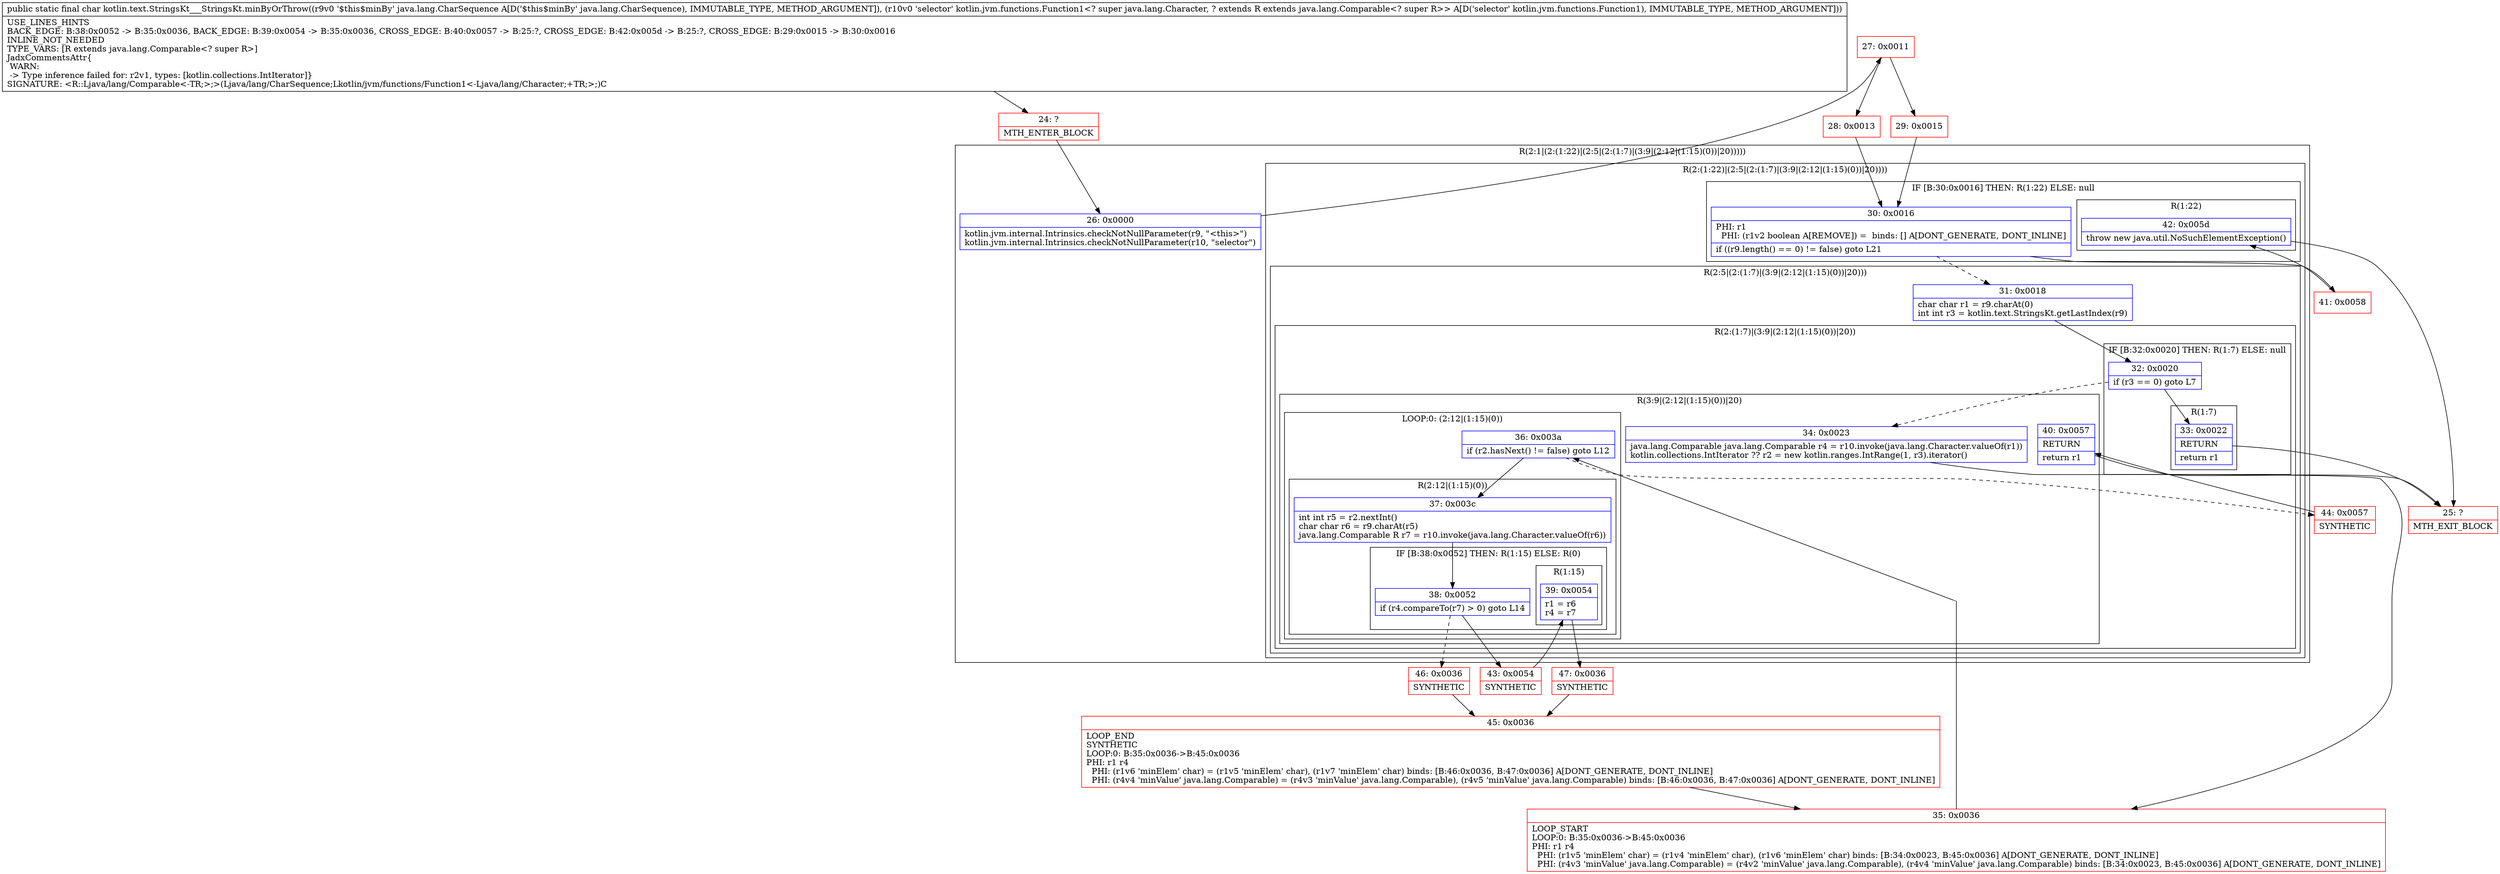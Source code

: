 digraph "CFG forkotlin.text.StringsKt___StringsKt.minByOrThrow(Ljava\/lang\/CharSequence;Lkotlin\/jvm\/functions\/Function1;)C" {
subgraph cluster_Region_1835814425 {
label = "R(2:1|(2:(1:22)|(2:5|(2:(1:7)|(3:9|(2:12|(1:15)(0))|20)))))";
node [shape=record,color=blue];
Node_26 [shape=record,label="{26\:\ 0x0000|kotlin.jvm.internal.Intrinsics.checkNotNullParameter(r9, \"\<this\>\")\lkotlin.jvm.internal.Intrinsics.checkNotNullParameter(r10, \"selector\")\l}"];
subgraph cluster_Region_761874413 {
label = "R(2:(1:22)|(2:5|(2:(1:7)|(3:9|(2:12|(1:15)(0))|20))))";
node [shape=record,color=blue];
subgraph cluster_IfRegion_1832650926 {
label = "IF [B:30:0x0016] THEN: R(1:22) ELSE: null";
node [shape=record,color=blue];
Node_30 [shape=record,label="{30\:\ 0x0016|PHI: r1 \l  PHI: (r1v2 boolean A[REMOVE]) =  binds: [] A[DONT_GENERATE, DONT_INLINE]\l|if ((r9.length() == 0) != false) goto L21\l}"];
subgraph cluster_Region_655875245 {
label = "R(1:22)";
node [shape=record,color=blue];
Node_42 [shape=record,label="{42\:\ 0x005d|throw new java.util.NoSuchElementException()\l}"];
}
}
subgraph cluster_Region_320957709 {
label = "R(2:5|(2:(1:7)|(3:9|(2:12|(1:15)(0))|20)))";
node [shape=record,color=blue];
Node_31 [shape=record,label="{31\:\ 0x0018|char char r1 = r9.charAt(0)\lint int r3 = kotlin.text.StringsKt.getLastIndex(r9)\l}"];
subgraph cluster_Region_671367888 {
label = "R(2:(1:7)|(3:9|(2:12|(1:15)(0))|20))";
node [shape=record,color=blue];
subgraph cluster_IfRegion_2068765398 {
label = "IF [B:32:0x0020] THEN: R(1:7) ELSE: null";
node [shape=record,color=blue];
Node_32 [shape=record,label="{32\:\ 0x0020|if (r3 == 0) goto L7\l}"];
subgraph cluster_Region_745923614 {
label = "R(1:7)";
node [shape=record,color=blue];
Node_33 [shape=record,label="{33\:\ 0x0022|RETURN\l|return r1\l}"];
}
}
subgraph cluster_Region_1663015613 {
label = "R(3:9|(2:12|(1:15)(0))|20)";
node [shape=record,color=blue];
Node_34 [shape=record,label="{34\:\ 0x0023|java.lang.Comparable java.lang.Comparable r4 = r10.invoke(java.lang.Character.valueOf(r1))\lkotlin.collections.IntIterator ?? r2 = new kotlin.ranges.IntRange(1, r3).iterator()\l}"];
subgraph cluster_LoopRegion_1343758665 {
label = "LOOP:0: (2:12|(1:15)(0))";
node [shape=record,color=blue];
Node_36 [shape=record,label="{36\:\ 0x003a|if (r2.hasNext() != false) goto L12\l}"];
subgraph cluster_Region_1330480005 {
label = "R(2:12|(1:15)(0))";
node [shape=record,color=blue];
Node_37 [shape=record,label="{37\:\ 0x003c|int int r5 = r2.nextInt()\lchar char r6 = r9.charAt(r5)\ljava.lang.Comparable R r7 = r10.invoke(java.lang.Character.valueOf(r6))\l}"];
subgraph cluster_IfRegion_1406036538 {
label = "IF [B:38:0x0052] THEN: R(1:15) ELSE: R(0)";
node [shape=record,color=blue];
Node_38 [shape=record,label="{38\:\ 0x0052|if (r4.compareTo(r7) \> 0) goto L14\l}"];
subgraph cluster_Region_211060626 {
label = "R(1:15)";
node [shape=record,color=blue];
Node_39 [shape=record,label="{39\:\ 0x0054|r1 = r6\lr4 = r7\l}"];
}
subgraph cluster_Region_1337277970 {
label = "R(0)";
node [shape=record,color=blue];
}
}
}
}
Node_40 [shape=record,label="{40\:\ 0x0057|RETURN\l|return r1\l}"];
}
}
}
}
}
Node_24 [shape=record,color=red,label="{24\:\ ?|MTH_ENTER_BLOCK\l}"];
Node_27 [shape=record,color=red,label="{27\:\ 0x0011}"];
Node_28 [shape=record,color=red,label="{28\:\ 0x0013}"];
Node_25 [shape=record,color=red,label="{25\:\ ?|MTH_EXIT_BLOCK\l}"];
Node_35 [shape=record,color=red,label="{35\:\ 0x0036|LOOP_START\lLOOP:0: B:35:0x0036\-\>B:45:0x0036\lPHI: r1 r4 \l  PHI: (r1v5 'minElem' char) = (r1v4 'minElem' char), (r1v6 'minElem' char) binds: [B:34:0x0023, B:45:0x0036] A[DONT_GENERATE, DONT_INLINE]\l  PHI: (r4v3 'minValue' java.lang.Comparable) = (r4v2 'minValue' java.lang.Comparable), (r4v4 'minValue' java.lang.Comparable) binds: [B:34:0x0023, B:45:0x0036] A[DONT_GENERATE, DONT_INLINE]\l}"];
Node_43 [shape=record,color=red,label="{43\:\ 0x0054|SYNTHETIC\l}"];
Node_47 [shape=record,color=red,label="{47\:\ 0x0036|SYNTHETIC\l}"];
Node_45 [shape=record,color=red,label="{45\:\ 0x0036|LOOP_END\lSYNTHETIC\lLOOP:0: B:35:0x0036\-\>B:45:0x0036\lPHI: r1 r4 \l  PHI: (r1v6 'minElem' char) = (r1v5 'minElem' char), (r1v7 'minElem' char) binds: [B:46:0x0036, B:47:0x0036] A[DONT_GENERATE, DONT_INLINE]\l  PHI: (r4v4 'minValue' java.lang.Comparable) = (r4v3 'minValue' java.lang.Comparable), (r4v5 'minValue' java.lang.Comparable) binds: [B:46:0x0036, B:47:0x0036] A[DONT_GENERATE, DONT_INLINE]\l}"];
Node_46 [shape=record,color=red,label="{46\:\ 0x0036|SYNTHETIC\l}"];
Node_44 [shape=record,color=red,label="{44\:\ 0x0057|SYNTHETIC\l}"];
Node_41 [shape=record,color=red,label="{41\:\ 0x0058}"];
Node_29 [shape=record,color=red,label="{29\:\ 0x0015}"];
MethodNode[shape=record,label="{public static final char kotlin.text.StringsKt___StringsKt.minByOrThrow((r9v0 '$this$minBy' java.lang.CharSequence A[D('$this$minBy' java.lang.CharSequence), IMMUTABLE_TYPE, METHOD_ARGUMENT]), (r10v0 'selector' kotlin.jvm.functions.Function1\<? super java.lang.Character, ? extends R extends java.lang.Comparable\<? super R\>\> A[D('selector' kotlin.jvm.functions.Function1), IMMUTABLE_TYPE, METHOD_ARGUMENT]))  | USE_LINES_HINTS\lBACK_EDGE: B:38:0x0052 \-\> B:35:0x0036, BACK_EDGE: B:39:0x0054 \-\> B:35:0x0036, CROSS_EDGE: B:40:0x0057 \-\> B:25:?, CROSS_EDGE: B:42:0x005d \-\> B:25:?, CROSS_EDGE: B:29:0x0015 \-\> B:30:0x0016\lINLINE_NOT_NEEDED\lTYPE_VARS: [R extends java.lang.Comparable\<? super R\>]\lJadxCommentsAttr\{\l WARN: \l \-\> Type inference failed for: r2v1, types: [kotlin.collections.IntIterator]\}\lSIGNATURE: \<R::Ljava\/lang\/Comparable\<\-TR;\>;\>(Ljava\/lang\/CharSequence;Lkotlin\/jvm\/functions\/Function1\<\-Ljava\/lang\/Character;+TR;\>;)C\l}"];
MethodNode -> Node_24;Node_26 -> Node_27;
Node_30 -> Node_31[style=dashed];
Node_30 -> Node_41;
Node_42 -> Node_25;
Node_31 -> Node_32;
Node_32 -> Node_33;
Node_32 -> Node_34[style=dashed];
Node_33 -> Node_25;
Node_34 -> Node_35;
Node_36 -> Node_37;
Node_36 -> Node_44[style=dashed];
Node_37 -> Node_38;
Node_38 -> Node_43;
Node_38 -> Node_46[style=dashed];
Node_39 -> Node_47;
Node_40 -> Node_25;
Node_24 -> Node_26;
Node_27 -> Node_28;
Node_27 -> Node_29;
Node_28 -> Node_30;
Node_35 -> Node_36;
Node_43 -> Node_39;
Node_47 -> Node_45;
Node_45 -> Node_35;
Node_46 -> Node_45;
Node_44 -> Node_40;
Node_41 -> Node_42;
Node_29 -> Node_30;
}

